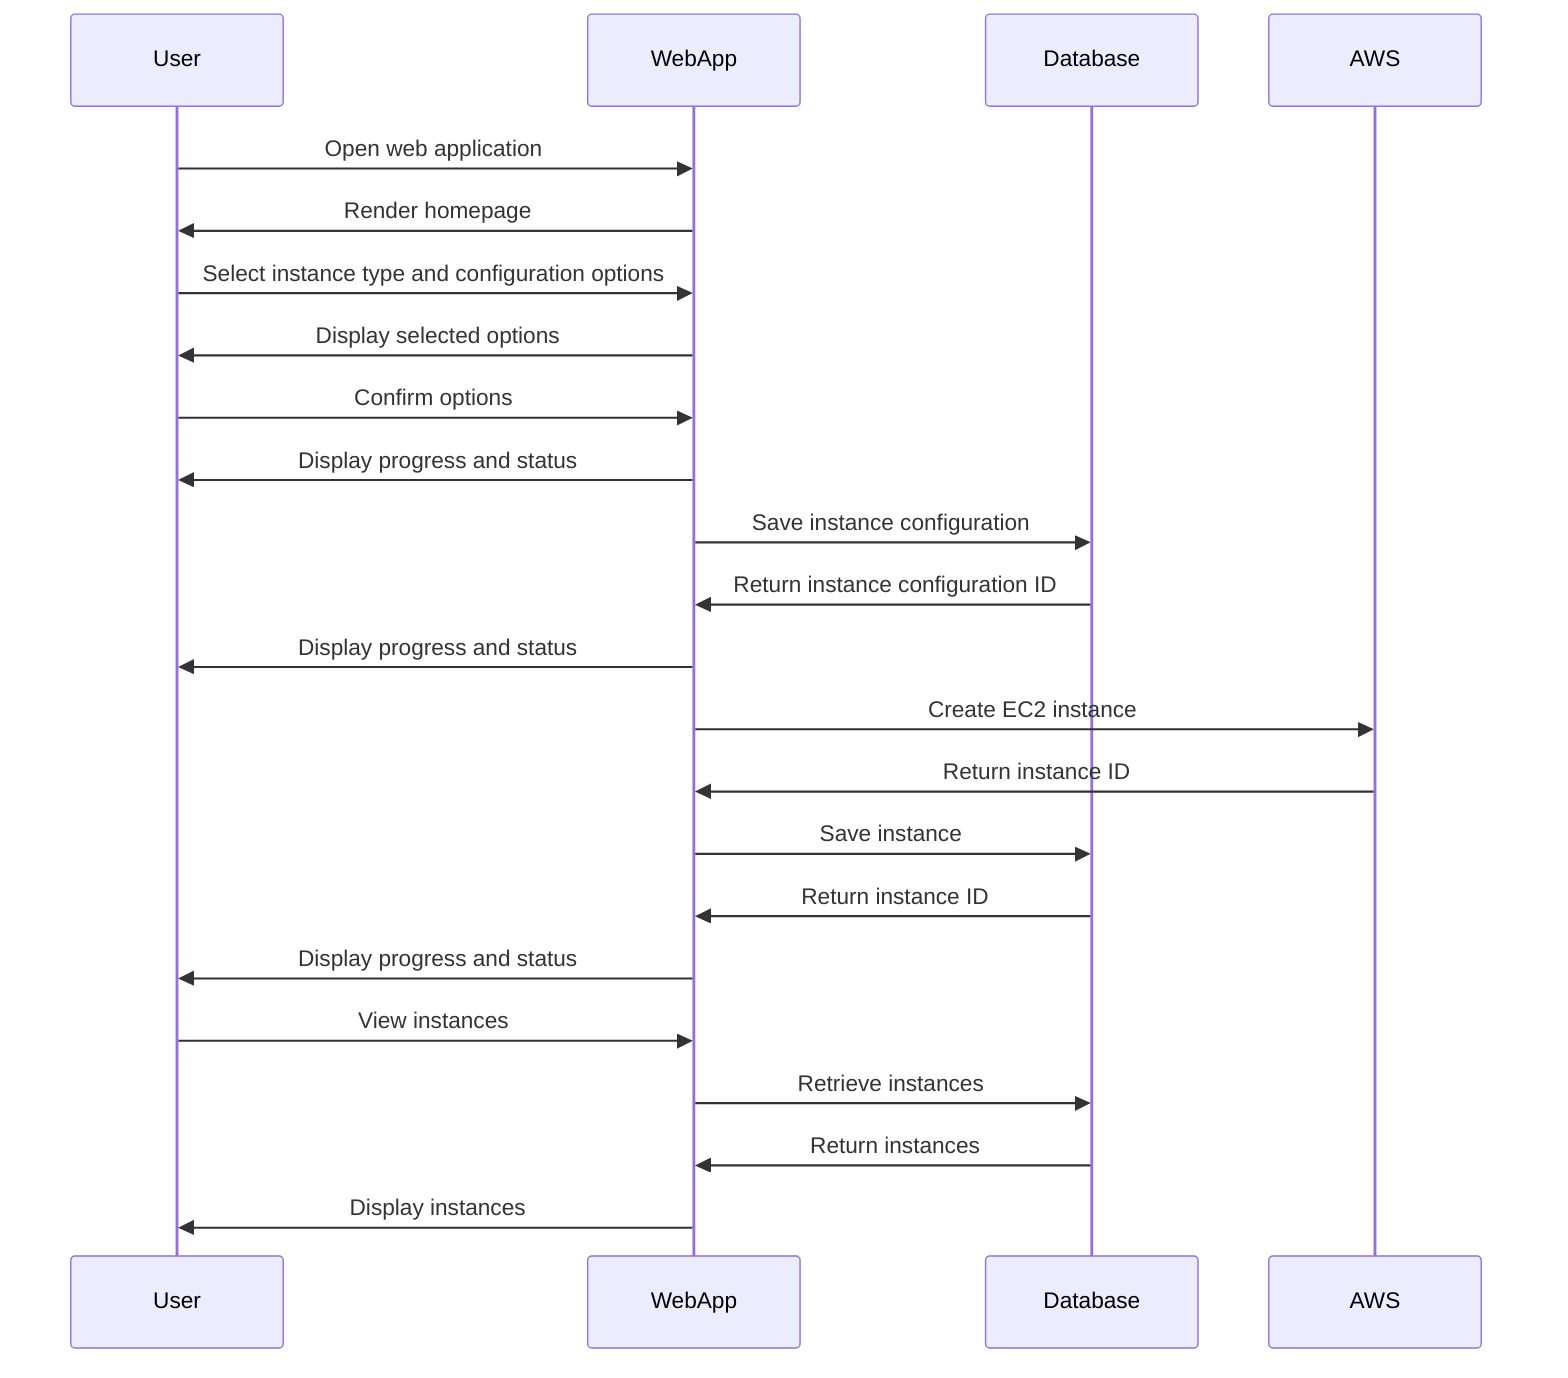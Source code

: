 sequenceDiagram
    participant User
    participant WebApp
    participant Database
    participant AWS

    User->>WebApp: Open web application
    WebApp->>User: Render homepage
    User->>WebApp: Select instance type and configuration options
    WebApp->>User: Display selected options
    User->>WebApp: Confirm options
    WebApp->>User: Display progress and status
    WebApp->>Database: Save instance configuration
    Database->>WebApp: Return instance configuration ID
    WebApp->>User: Display progress and status
    WebApp->>AWS: Create EC2 instance
    AWS->>WebApp: Return instance ID
    WebApp->>Database: Save instance
    Database->>WebApp: Return instance ID
    WebApp->>User: Display progress and status
    User->>WebApp: View instances
    WebApp->>Database: Retrieve instances
    Database->>WebApp: Return instances
    WebApp->>User: Display instances